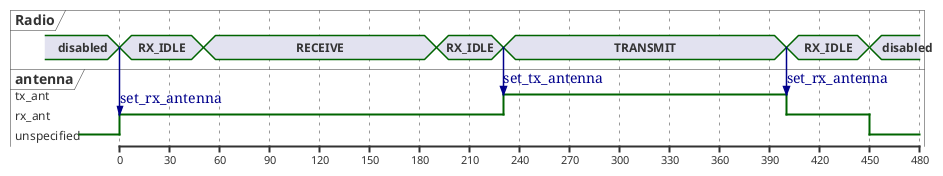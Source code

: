 @startuml
concise "Radio" as radio
robust "antenna" as a

scale 30 as 50 pixels

a has tx_ant,rx_ant,unspecified

radio is disabled
a is unspecified

@radio

0 is RX_IDLE
radio -> a: set_rx_antenna
50 is RECEIVE
190 is RX_IDLE
230 is TRANSMIT
radio -> a: set_tx_antenna
400 is RX_IDLE
radio -> a: set_rx_antenna
450 is disabled

@a
0 is rx_ant
230 is tx_ant
400 is rx_ant
450 is unspecified
@enduml